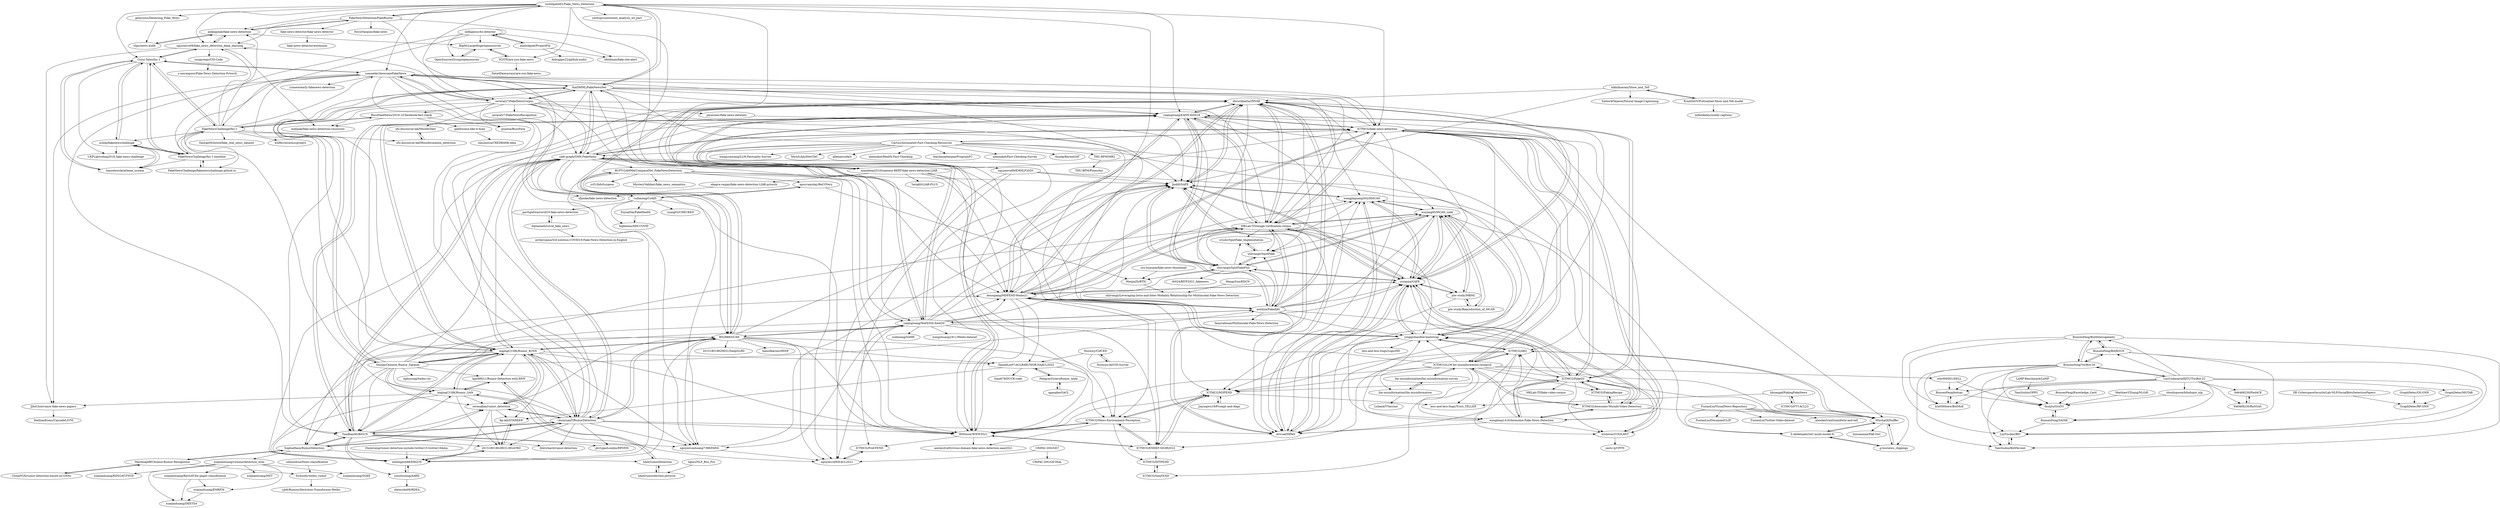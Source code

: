 digraph G {
"nishitpatel01/Fake_News_Detection" -> "FakeNewsDetection/FakeBuster"
"nishitpatel01/Fake_News_Detection" -> "KaiDMML/FakeNewsNet"
"nishitpatel01/Fake_News_Detection" -> "aldengolab/fake-news-detection"
"nishitpatel01/Fake_News_Detection" -> "safe-graph/GNN-FakeNews"
"nishitpatel01/Fake_News_Detection" -> "sumeetkr/AwesomeFakeNews"
"nishitpatel01/Fake_News_Detection" -> "nguyenvo09/fake_news_detection_deep_learning"
"nishitpatel01/Fake_News_Detection" -> "ICTMCG/fake-news-detection"
"nishitpatel01/Fake_News_Detection" -> "manideep2510/siamese-BERT-fake-news-detection-LIAR"
"nishitpatel01/Fake_News_Detection" -> "yaqingwang/EANN-KDD18"
"nishitpatel01/Fake_News_Detection" -> "yashspr/sentiment_analysis_ml_part" ["e"=1]
"nishitpatel01/Fake_News_Detection" -> "genyunus/Detecting_Fake_News"
"nishitpatel01/Fake_News_Detection" -> "several27/FakeNewsCorpus"
"nishitpatel01/Fake_News_Detection" -> "N2ITN/are-you-fake-news"
"nishitpatel01/Fake_News_Detection" -> "Cisco-Talos/fnc-1"
"nishitpatel01/Fake_News_Detection" -> "kennqiang/MDFEND-Weibo21"
"pmacinec/fake-news-datasets" -> "Jindi0/SAFE"
"thunlp/Chinese_Rumor_Dataset" -> "majingCUHK/Rumor_RvNN"
"thunlp/Chinese_Rumor_Dataset" -> "chunyuanY/RumorDetection"
"thunlp/Chinese_Rumor_Dataset" -> "TianBian95/BiGCN"
"thunlp/Chinese_Rumor_Dataset" -> "kennqiang/MDFEND-Weibo21"
"thunlp/Chinese_Rumor_Dataset" -> "KaiDMML/FakeNewsNet"
"thunlp/Chinese_Rumor_Dataset" -> "yaqingwang/EANN-KDD18"
"thunlp/Chinese_Rumor_Dataset" -> "SophiaHanx/RumorDetection"
"thunlp/Chinese_Rumor_Dataset" -> "majingCUHK/Rumor_GAN"
"thunlp/Chinese_Rumor_Dataset" -> "serenaklm/rumor_detection"
"thunlp/Chinese_Rumor_Dataset" -> "MKLab-ITI/image-verification-corpus"
"thunlp/Chinese_Rumor_Dataset" -> "safe-graph/GNN-FakeNews"
"thunlp/Chinese_Rumor_Dataset" -> "yaqingwang/WeFEND-AAAI20"
"thunlp/Chinese_Rumor_Dataset" -> "nghuyong/weibo-cov" ["e"=1]
"thunlp/Chinese_Rumor_Dataset" -> "kjes89011/Rumor-Detection-with-RNN"
"thunlp/Chinese_Rumor_Dataset" -> "entitize/Fakeddit"
"majingCUHK/Rumor_RvNN" -> "TianBian95/BiGCN"
"majingCUHK/Rumor_RvNN" -> "majingCUHK/Rumor_GAN"
"majingCUHK/Rumor_RvNN" -> "chunyuanY/RumorDetection"
"majingCUHK/Rumor_RvNN" -> "serenaklm/rumor_detection"
"majingCUHK/Rumor_RvNN" -> "l852888/GCAN"
"majingCUHK/Rumor_RvNN" -> "kjes89011/Rumor-Detection-with-RNN"
"majingCUHK/Rumor_RvNN" -> "weilingwei96/EBGCN"
"majingCUHK/Rumor_RvNN" -> "yaqingwang/EANN-KDD18"
"majingCUHK/Rumor_RvNN" -> "dhruvkhattar/MVAE"
"majingCUHK/Rumor_RvNN" -> "thunlp/Chinese_Rumor_Dataset"
"majingCUHK/Rumor_RvNN" -> "RMSnow/WWW2021"
"majingCUHK/Rumor_RvNN" -> "fip-lab/STANKER"
"majingCUHK/Rumor_RvNN" -> "SophiaHanx/RumorDetection"
"majingCUHK/Rumor_RvNN" -> "nguyenvanhoang7398/FANG"
"majingCUHK/Rumor_RvNN" -> "DanielLin97/ACLR4RUMOR-NAACL2022"
"FakeNewsDetection/FakeBuster" -> "nishitpatel01/Fake_News_Detection"
"FakeNewsDetection/FakeBuster" -> "aldengolab/fake-news-detection"
"FakeNewsDetection/FakeBuster" -> "FavioVazquez/fake-news"
"FakeNewsDetection/FakeBuster" -> "manideep2510/siamese-BERT-fake-news-detection-LIAR"
"FakeNewsDetection/FakeBuster" -> "nguyenvo09/fake_news_detection_deep_learning"
"FakeNewsDetection/FakeBuster" -> "fake-news-detector/fake-news-detector"
"FakeNewsDetection/FakeBuster" -> "zfjmike/fake-news-detection"
"N2ITN/are-you-fake-news" -> "Data4Democracy/are-you-fake-news"
"N2ITN/are-you-fake-news" -> "BigMcLargeHuge/opensources"
"fake-news-detector/fake-news-detector" -> "fake-news-detector/extension"
"yaqingwang/EANN-KDD18" -> "dhruvkhattar/MVAE"
"yaqingwang/EANN-KDD18" -> "yaqingwang/WeFEND-AAAI20"
"yaqingwang/EANN-KDD18" -> "MKLab-ITI/image-verification-corpus"
"yaqingwang/EANN-KDD18" -> "Jindi0/SAFE"
"yaqingwang/EANN-KDD18" -> "kennqiang/MDFEND-Weibo21"
"yaqingwang/EANN-KDD18" -> "cyxanna/CAFE"
"yaqingwang/EANN-KDD18" -> "RMSnow/WWW2021"
"yaqingwang/EANN-KDD18" -> "shiivangii/SpotFakePlus"
"yaqingwang/EANN-KDD18" -> "entitize/Fakeddit"
"yaqingwang/EANN-KDD18" -> "TianBian95/BiGCN"
"yaqingwang/EANN-KDD18" -> "yingqichao/fnd-bootstrap"
"yaqingwang/EANN-KDD18" -> "drivsaf/MFAN"
"yaqingwang/EANN-KDD18" -> "ICTMCG/fake-news-detection"
"yaqingwang/EANN-KDD18" -> "ICTMCG/FakeSV"
"yaqingwang/EANN-KDD18" -> "majingCUHK/Rumor_RvNN"
"nguyenvo09/fake_news_detection_deep_learning" -> "aldengolab/fake-news-detection"
"nguyenvo09/fake_news_detection_deep_learning" -> "Cisco-Talos/fnc-1"
"nguyenvo09/fake_news_detection_deep_learning" -> "sungyongs/CSI-Code"
"nguyenvo09/fake_news_detection_deep_learning" -> "JihoChoi/rumor-fake-news-papers"
"nguyenvo09/fake_news_detection_deep_learning" -> "mdepak/fake-news-detection-resources"
"JihoChoi/rumor-fake-news-papers" -> "MathiasKraus/CascadeLSTM" ["e"=1]
"majingCUHK/Rumor_GAN" -> "majingCUHK/Rumor_RvNN"
"majingCUHK/Rumor_GAN" -> "kjes89011/Rumor-Detection-with-RNN"
"majingCUHK/Rumor_GAN" -> "weilingwei96/EBGCN"
"majingCUHK/Rumor_GAN" -> "201518018629031/HGATRD"
"majingCUHK/Rumor_GAN" -> "JihoChoi/rumor-fake-news-papers"
"majingCUHK/Rumor_GAN" -> "nguyenvo09/EACL2021"
"majingCUHK/Rumor_GAN" -> "serenaklm/rumor_detection"
"several27/FakeNewsCorpus" -> "sumeetkr/AwesomeFakeNews"
"several27/FakeNewsCorpus" -> "KaiDMML/FakeNewsNet"
"several27/FakeNewsCorpus" -> "entitize/Fakeddit"
"several27/FakeNewsCorpus" -> "MKLab-ITI/image-verification-corpus"
"several27/FakeNewsCorpus" -> "BuzzFeedNews/2016-10-facebook-fact-check"
"several27/FakeNewsCorpus" -> "safe-graph/GNN-FakeNews"
"several27/FakeNewsCorpus" -> "several27/FakeNewsRecognition"
"several27/FakeNewsCorpus" -> "pmacinec/fake-news-datasets"
"several27/FakeNewsCorpus" -> "gsantia/BuzzFace"
"several27/FakeNewsCorpus" -> "cuilimeng/CoAID"
"several27/FakeNewsCorpus" -> "mdepak/fake-news-detection-resources"
"several27/FakeNewsCorpus" -> "sfu-discourse-lab/MisInfoText"
"several27/FakeNewsCorpus" -> "nguyenvo09/fake_news_detection_deep_learning"
"several27/FakeNewsCorpus" -> "Jindi0/SAFE"
"sumeetkr/AwesomeFakeNews" -> "several27/FakeNewsCorpus"
"sumeetkr/AwesomeFakeNews" -> "KaiDMML/FakeNewsNet"
"sumeetkr/AwesomeFakeNews" -> "JihoChoi/rumor-fake-news-papers"
"sumeetkr/AwesomeFakeNews" -> "TianBian95/BiGCN"
"sumeetkr/AwesomeFakeNews" -> "yumere/early-fakenews-detection"
"sumeetkr/AwesomeFakeNews" -> "Cisco-Talos/fnc-1"
"sumeetkr/AwesomeFakeNews" -> "majingCUHK/Rumor_RvNN"
"sumeetkr/AwesomeFakeNews" -> "MKLab-ITI/image-verification-corpus"
"sumeetkr/AwesomeFakeNews" -> "yaqingwang/EANN-KDD18"
"sumeetkr/AwesomeFakeNews" -> "nguyenvanhoang7398/FANG"
"sumeetkr/AwesomeFakeNews" -> "chunyuanY/RumorDetection"
"sumeetkr/AwesomeFakeNews" -> "yaqingwang/WeFEND-AAAI20"
"sumeetkr/AwesomeFakeNews" -> "ICTMCG/fake-news-detection"
"sumeetkr/AwesomeFakeNews" -> "majingCUHK/Rumor_GAN"
"sumeetkr/AwesomeFakeNews" -> "safe-graph/GNN-FakeNews"
"MachineJeff/Chinese-Rumor-Recognition" -> "fushunfy/weibo_rumor"
"MachineJeff/Chinese-Rumor-Recognition" -> "CloneNOX/rumor-detection-based-on-GNNs"
"MachineJeff/Chinese-Rumor-Recognition" -> "SophiaHanx/RumorDetection"
"MKLab-ITI/image-verification-corpus" -> "dhruvkhattar/MVAE"
"MKLab-ITI/image-verification-corpus" -> "cyxanna/CAFE"
"MKLab-ITI/image-verification-corpus" -> "yaqingwang/EANN-KDD18"
"MKLab-ITI/image-verification-corpus" -> "entitize/Fakeddit"
"MKLab-ITI/image-verification-corpus" -> "drivsaf/MFAN"
"MKLab-ITI/image-verification-corpus" -> "shiivangii/SpotFakePlus"
"MKLab-ITI/image-verification-corpus" -> "wuyang45/MCAN_code"
"MKLab-ITI/image-verification-corpus" -> "wangjinguang502/HMCAN"
"MKLab-ITI/image-verification-corpus" -> "Jindi0/SAFE"
"MKLab-ITI/image-verification-corpus" -> "kennqiang/MDFEND-Weibo21"
"MKLab-ITI/image-verification-corpus" -> "yingqichao/fnd-bootstrap"
"MKLab-ITI/image-verification-corpus" -> "plw-study/MRML"
"MKLab-ITI/image-verification-corpus" -> "shiivangii/SpotFake"
"MKLab-ITI/image-verification-corpus" -> "ICTMCG/fake-news-detection"
"MKLab-ITI/image-verification-corpus" -> "crushr/SpotFake_Implemetation"
"sungyongs/CSI-Code" -> "s-omranpour/Fake-News-Detection-Pytorch"
"dhruvkhattar/MVAE" -> "yaqingwang/EANN-KDD18"
"dhruvkhattar/MVAE" -> "Jindi0/SAFE"
"dhruvkhattar/MVAE" -> "MKLab-ITI/image-verification-corpus"
"dhruvkhattar/MVAE" -> "drivsaf/MFAN"
"dhruvkhattar/MVAE" -> "wangjinguang502/HMCAN"
"dhruvkhattar/MVAE" -> "cyxanna/CAFE"
"dhruvkhattar/MVAE" -> "shiivangii/SpotFakePlus"
"dhruvkhattar/MVAE" -> "yaqingwang/WeFEND-AAAI20"
"dhruvkhattar/MVAE" -> "shiivangii/SpotFake"
"dhruvkhattar/MVAE" -> "l852888/GCAN"
"dhruvkhattar/MVAE" -> "entitize/Fakeddit"
"dhruvkhattar/MVAE" -> "wuyang45/MCAN_code"
"dhruvkhattar/MVAE" -> "kennqiang/MDFEND-Weibo21"
"lqhou/NLP_Bus_Pro" -> "liAoI/rumordection-pytorch--"
"nikhilmaram/Show_and_Tell" -> "Jindi0/SAFE"
"nikhilmaram/Show_and_Tell" -> "SathwikTejaswi/Neural-Image-Captioning"
"nikhilmaram/Show_and_Tell" -> "KranthiGV/Pretrained-Show-and-Tell-model"
"nikhilmaram/Show_and_Tell" -> "dhruvkhattar/MVAE"
"sfu-discourse-lab/Misinformation_detection" -> "sfu-discourse-lab/MisInfoText"
"sfu-discourse-lab/MisInfoText" -> "sfu-discourse-lab/Misinformation_detection"
"liAoI/rumordection-pytorch--" -> "liAoI/rumorDetection"
"cuilimeng/CoAID" -> "apurvamulay/ReCOVery"
"cuilimeng/CoAID" -> "bigheiniu/MM-COVID"
"cuilimeng/CoAID" -> "parthpatwa/covid19-fake-news-detection"
"cuilimeng/CoAID" -> "EnyanDai/FakeHealth"
"cuilimeng/CoAID" -> "RMSnow/WWW2021"
"cuilimeng/CoAID" -> "cyang03/CHECKED"
"TianBian95/BiGCN" -> "majingCUHK/Rumor_RvNN"
"TianBian95/BiGCN" -> "chunyuanY/RumorDetection"
"TianBian95/BiGCN" -> "serenaklm/rumor_detection"
"TianBian95/BiGCN" -> "weilingwei96/EBGCN"
"TianBian95/BiGCN" -> "yaqingwang/EANN-KDD18"
"TianBian95/BiGCN" -> "201518018629031/HGATRD"
"TianBian95/BiGCN" -> "majingCUHK/Rumor_GAN"
"TianBian95/BiGCN" -> "l852888/GCAN"
"TianBian95/BiGCN" -> "SophiaHanx/RumorDetection"
"TianBian95/BiGCN" -> "nguyenvanhoang7398/FANG"
"TianBian95/BiGCN" -> "safe-graph/GNN-FakeNews"
"TianBian95/BiGCN" -> "yunzhusong/AARD"
"TianBian95/BiGCN" -> "lhbrichard/rumor-detection"
"TianBian95/BiGCN" -> "jerrygaoLondon/RPDNN"
"TianBian95/BiGCN" -> "kennqiang/MDFEND-Weibo21"
"liAoI/rumorDetection" -> "liAoI/rumordection-pytorch--"
"liAoI/rumorDetection" -> "kjes89011/Rumor-Detection-with-RNN"
"chunyuanY/RumorDetection" -> "TianBian95/BiGCN"
"chunyuanY/RumorDetection" -> "majingCUHK/Rumor_RvNN"
"chunyuanY/RumorDetection" -> "serenaklm/rumor_detection"
"chunyuanY/RumorDetection" -> "201518018629031/HGATRD"
"chunyuanY/RumorDetection" -> "SophiaHanx/RumorDetection"
"chunyuanY/RumorDetection" -> "RMSnow/WWW2021"
"chunyuanY/RumorDetection" -> "l852888/GCAN"
"chunyuanY/RumorDetection" -> "majingCUHK/Rumor_GAN"
"chunyuanY/RumorDetection" -> "yaqingwang/EANN-KDD18"
"chunyuanY/RumorDetection" -> "dhruvkhattar/MVAE"
"chunyuanY/RumorDetection" -> "drivsaf/MFAN"
"chunyuanY/RumorDetection" -> "lhbrichard/rumor-detection"
"chunyuanY/RumorDetection" -> "nguyenvanhoang7398/FANG"
"chunyuanY/RumorDetection" -> "jerrygaoLondon/RPDNN"
"chunyuanY/RumorDetection" -> "safe-graph/GNN-FakeNews"
"SophiaHanx/RumorDetection" -> "MachineJeff/Chinese-Rumor-Recognition"
"SophiaHanx/RumorDetection" -> "chunyuanY/RumorDetection"
"SophiaHanx/RumorDetection" -> "TianBian95/BiGCN"
"SophiaHanx/RumorDetection" -> "serenaklm/rumor_detection"
"SophiaHanx/RumorDetection" -> "xuejianhuang/rummordetection_lstm"
"SophiaHanx/RumorDetection" -> "liAoI/rumorDetection"
"nguyenvanhoang7398/FANG" -> "Jindi0/SAFE"
"nguyenvanhoang7398/FANG" -> "nguyenvo09/EACL2021"
"apurvamulay/ReCOVery" -> "cuilimeng/CoAID"
"apurvamulay/ReCOVery" -> "WenjiaZh/BTIC"
"ekagra-ranjan/fake-news-detection-LIAR-pytorch" -> "zfjmike/fake-news-detection"
"yaqingwang/WeFEND-AAAI20" -> "yaqingwang/EANN-KDD18"
"yaqingwang/WeFEND-AAAI20" -> "dhruvkhattar/MVAE"
"yaqingwang/WeFEND-AAAI20" -> "Jindi0/SAFE"
"yaqingwang/WeFEND-AAAI20" -> "RMSnow/WWW2021"
"yaqingwang/WeFEND-AAAI20" -> "shiivangii/SpotFakePlus"
"yaqingwang/WeFEND-AAAI20" -> "l852888/GCAN"
"yaqingwang/WeFEND-AAAI20" -> "entitize/Fakeddit"
"yaqingwang/WeFEND-AAAI20" -> "cuilimeng/SAME"
"yaqingwang/WeFEND-AAAI20" -> "kennqiang/MDFEND-Weibo21"
"yaqingwang/WeFEND-AAAI20" -> "MKLab-ITI/image-verification-corpus"
"yaqingwang/WeFEND-AAAI20" -> "nguyenvanhoang7398/FANG"
"yaqingwang/WeFEND-AAAI20" -> "yingqichao/fnd-bootstrap"
"yaqingwang/WeFEND-AAAI20" -> "cyxanna/CAFE"
"yaqingwang/WeFEND-AAAI20" -> "wangzhuang1911/Weibo-dataset"
"yaqingwang/WeFEND-AAAI20" -> "nguyenvo09/EACL2021"
"nguyenvo09/EMNLP2020" -> "ICTMCG/Pref-FEND"
"nguyenvo09/EMNLP2020" -> "Jindi0/SAFE"
"nguyenvo09/EMNLP2020" -> "nguyenvo09/EACL2021"
"nguyenvo09/EMNLP2020" -> "S-Abdelnabi/OoC-multi-modal-fc"
"l852888/GCAN" -> "dhruvkhattar/MVAE"
"l852888/GCAN" -> "nguyenvo09/EACL2021"
"l852888/GCAN" -> "Jindi0/SAFE"
"l852888/GCAN" -> "RMSnow/WWW2021"
"l852888/GCAN" -> "weilingwei96/EBGCN"
"l852888/GCAN" -> "majingCUHK/Rumor_RvNN"
"l852888/GCAN" -> "chunyuanY/RumorDetection"
"l852888/GCAN" -> "yaqingwang/WeFEND-AAAI20"
"l852888/GCAN" -> "serenaklm/rumor_detection"
"l852888/GCAN" -> "nguyenvanhoang7398/FANG"
"l852888/GCAN" -> "DanielLin97/ACLR4RUMOR-NAACL2022"
"l852888/GCAN" -> "201518018629031/DeepSLRD"
"l852888/GCAN" -> "ICTMCG/News-Environment-Perception"
"l852888/GCAN" -> "BUPT-GAMMA/CompareNet_FakeNewsDetection"
"l852888/GCAN" -> "hamidkarimi/HDSF"
"BUPT-GAMMA/CompareNet_FakeNewsDetection" -> "nguyenvo09/EACL2021"
"BUPT-GAMMA/CompareNet_FakeNewsDetection" -> "l852888/GCAN"
"BUPT-GAMMA/CompareNet_FakeNewsDetection" -> "yrf1/InfoSurgeon"
"BUPT-GAMMA/CompareNet_FakeNewsDetection" -> "Jindi0/SAFE"
"BUPT-GAMMA/CompareNet_FakeNewsDetection" -> "MysteryVaibhav/fake_news_semantics"
"BUPT-GAMMA/CompareNet_FakeNewsDetection" -> "weilingwei96/EBGCN"
"BUPT-GAMMA/CompareNet_FakeNewsDetection" -> "RMSnow/WWW2021"
"BUPT-GAMMA/CompareNet_FakeNewsDetection" -> "apurvamulay/ReCOVery"
"shiivangii/SpotFakePlus" -> "shiivangii/SpotFake"
"shiivangii/SpotFakePlus" -> "Jindi0/SAFE"
"shiivangii/SpotFakePlus" -> "wangjinguang502/HMCAN"
"shiivangii/SpotFakePlus" -> "wuyang45/MCAN_code"
"shiivangii/SpotFakePlus" -> "cyxanna/CAFE"
"shiivangii/SpotFakePlus" -> "WenjiaZh/BTIC"
"shiivangii/SpotFakePlus" -> "dt024/RIVF2021_fakenews"
"shiivangii/SpotFakePlus" -> "crushr/SpotFake_Implemetation"
"shiivangii/SpotFake" -> "shiivangii/SpotFakePlus"
"shiivangii/SpotFake" -> "crushr/SpotFake_Implemetation"
"manideep2510/siamese-BERT-fake-news-detection-LIAR" -> "ekagra-ranjan/fake-news-detection-LIAR-pytorch"
"manideep2510/siamese-BERT-fake-news-detection-LIAR" -> "entitize/Fakeddit"
"manideep2510/siamese-BERT-fake-news-detection-LIAR" -> "Tariq60/LIAR-PLUS"
"manideep2510/siamese-BERT-fake-news-detection-LIAR" -> "ICTMCG/fake-news-detection"
"manideep2510/siamese-BERT-fake-news-detection-LIAR" -> "safe-graph/GNN-FakeNews"
"manideep2510/siamese-BERT-fake-news-detection-LIAR" -> "kennqiang/MDFEND-Weibo21"
"manideep2510/siamese-BERT-fake-news-detection-LIAR" -> "ICTMCG/ENDEF-SIGIR2022"
"Jindi0/SAFE" -> "shiivangii/SpotFakePlus"
"Jindi0/SAFE" -> "wangjinguang502/HMCAN"
"Jindi0/SAFE" -> "dhruvkhattar/MVAE"
"Jindi0/SAFE" -> "drivsaf/MFAN"
"Jindi0/SAFE" -> "cyxanna/CAFE"
"OwenLeng/rumor-detection-include-twitter15-twitter16data-" -> "weilingwei96/EBGCN"
"entitize/Fakeddit" -> "MKLab-ITI/image-verification-corpus"
"entitize/Fakeddit" -> "kennqiang/MDFEND-Weibo21"
"entitize/Fakeddit" -> "dhruvkhattar/MVAE"
"entitize/Fakeddit" -> "Jindi0/SAFE"
"entitize/Fakeddit" -> "yaqingwang/EANN-KDD18"
"entitize/Fakeddit" -> "shiivangii/SpotFakePlus"
"entitize/Fakeddit" -> "yaqingwang/WeFEND-AAAI20"
"entitize/Fakeddit" -> "shiivangii/SpotFake"
"entitize/Fakeddit" -> "cyxanna/CAFE"
"entitize/Fakeddit" -> "yingqichao/fnd-bootstrap"
"entitize/Fakeddit" -> "wangjinguang502/HMCAN"
"entitize/Fakeddit" -> "wuyang45/MCAN_code"
"entitize/Fakeddit" -> "drivsaf/MFAN"
"entitize/Fakeddit" -> "ICTMCG/FakeSV"
"entitize/Fakeddit" -> "faiazrahman/Multimodal-Fake-News-Detection"
"fushunfy/weibo_rumor" -> "yjb6/RumourDectction-Transformer-Weibo"
"EnyanDai/FakeHealth" -> "bigheiniu/MM-COVID"
"serenaklm/rumor_detection" -> "201518018629031/HGATRD"
"serenaklm/rumor_detection" -> "chunyuanY/RumorDetection"
"serenaklm/rumor_detection" -> "majingCUHK/Rumor_RvNN"
"serenaklm/rumor_detection" -> "weilingwei96/EBGCN"
"serenaklm/rumor_detection" -> "fip-lab/STANKER"
"201518018629031/HGATRD" -> "weilingwei96/EBGCN"
"201518018629031/HGATRD" -> "fip-lab/STANKER"
"Cartus/Automated-Fact-Checking-Resources" -> "ICTMCG/fake-news-detection"
"Cartus/Automated-Fact-Checking-Resources" -> "ICTMCG/LLM-for-misinformation-research"
"Cartus/Automated-Fact-Checking-Resources" -> "nguyenvo09/EMNLP2020"
"Cartus/Automated-Fact-Checking-Resources" -> "wangcunxiang/LLM-Factuality-Survey" ["e"=1]
"Cartus/Automated-Fact-Checking-Resources" -> "MichSchli/AVeriTeC" ["e"=1]
"Cartus/Automated-Fact-Checking-Resources" -> "allenai/scifact" ["e"=1]
"Cartus/Automated-Fact-Checking-Resources" -> "safe-graph/GNN-FakeNews"
"Cartus/Automated-Fact-Checking-Resources" -> "RMSnow/WWW2021"
"Cartus/Automated-Fact-Checking-Resources" -> "neemakot/Health-Fact-Checking"
"Cartus/Automated-Fact-Checking-Resources" -> "wangbing1416/Awesome-Fake-News-Detection"
"Cartus/Automated-Fact-Checking-Resources" -> "teacherpeterpan/ProgramFC" ["e"=1]
"Cartus/Automated-Fact-Checking-Resources" -> "neemakot/Fact-Checking-Survey"
"Cartus/Automated-Fact-Checking-Resources" -> "THU-BPM/MR2"
"Cartus/Automated-Fact-Checking-Resources" -> "KaiDMML/FakeNewsNet"
"Cartus/Automated-Fact-Checking-Resources" -> "thunlp/KernelGAT" ["e"=1]
"ICTMCG/fake-news-detection" -> "kennqiang/MDFEND-Weibo21"
"ICTMCG/fake-news-detection" -> "RMSnow/WWW2021"
"ICTMCG/fake-news-detection" -> "wangbing1416/Awesome-Fake-News-Detection"
"ICTMCG/fake-news-detection" -> "yaqingwang/EANN-KDD18"
"ICTMCG/fake-news-detection" -> "ICTMCG/LLM-for-misinformation-research"
"ICTMCG/fake-news-detection" -> "ICTMCG/FakeSV"
"ICTMCG/fake-news-detection" -> "MKLab-ITI/image-verification-corpus"
"ICTMCG/fake-news-detection" -> "safe-graph/GNN-FakeNews"
"ICTMCG/fake-news-detection" -> "ICTMCG/ARG"
"ICTMCG/fake-news-detection" -> "dhruvkhattar/MVAE"
"ICTMCG/fake-news-detection" -> "cyxanna/CAFE"
"ICTMCG/fake-news-detection" -> "ICTMCG/Awesome-Misinfo-Video-Detection"
"ICTMCG/fake-news-detection" -> "ICTMCG/M3FEND"
"ICTMCG/fake-news-detection" -> "Cartus/Automated-Fact-Checking-Resources"
"ICTMCG/fake-news-detection" -> "MischaQI/Sniffer"
"kennqiang/MDFEND-Weibo21" -> "yingqichao/fnd-bootstrap"
"kennqiang/MDFEND-Weibo21" -> "cyxanna/CAFE"
"kennqiang/MDFEND-Weibo21" -> "yaqingwang/EANN-KDD18"
"kennqiang/MDFEND-Weibo21" -> "ICTMCG/M3FEND"
"kennqiang/MDFEND-Weibo21" -> "entitize/Fakeddit"
"kennqiang/MDFEND-Weibo21" -> "ICTMCG/News-Environment-Perception"
"kennqiang/MDFEND-Weibo21" -> "ICTMCG/ENDEF-SIGIR2022"
"kennqiang/MDFEND-Weibo21" -> "dhruvkhattar/MVAE"
"kennqiang/MDFEND-Weibo21" -> "ICTMCG/fake-news-detection"
"kennqiang/MDFEND-Weibo21" -> "RMSnow/WWW2021"
"kennqiang/MDFEND-Weibo21" -> "MKLab-ITI/image-verification-corpus"
"kennqiang/MDFEND-Weibo21" -> "Jindi0/SAFE"
"kennqiang/MDFEND-Weibo21" -> "DanielLin97/ACLR4RUMOR-NAACL2022"
"kennqiang/MDFEND-Weibo21" -> "wangjinguang502/HMCAN"
"kennqiang/MDFEND-Weibo21" -> "wuyang45/MCAN_code"
"safe-graph/GNN-FakeNews" -> "KaiDMML/FakeNewsNet"
"safe-graph/GNN-FakeNews" -> "ICTMCG/fake-news-detection"
"safe-graph/GNN-FakeNews" -> "TianBian95/BiGCN"
"safe-graph/GNN-FakeNews" -> "chunyuanY/RumorDetection"
"safe-graph/GNN-FakeNews" -> "kennqiang/MDFEND-Weibo21"
"safe-graph/GNN-FakeNews" -> "entitize/Fakeddit"
"safe-graph/GNN-FakeNews" -> "RMSnow/WWW2021"
"safe-graph/GNN-FakeNews" -> "yaqingwang/EANN-KDD18"
"safe-graph/GNN-FakeNews" -> "majingCUHK/Rumor_RvNN"
"safe-graph/GNN-FakeNews" -> "l852888/GCAN"
"safe-graph/GNN-FakeNews" -> "nguyenvanhoang7398/FANG"
"safe-graph/GNN-FakeNews" -> "BUPT-GAMMA/CompareNet_FakeNewsDetection"
"safe-graph/GNN-FakeNews" -> "cuilimeng/CoAID"
"safe-graph/GNN-FakeNews" -> "manideep2510/siamese-BERT-fake-news-detection-LIAR"
"safe-graph/GNN-FakeNews" -> "weilingwei96/EBGCN"
"BunsenFeng/BotRGCN" -> "BunsenFeng/BotHeterogeneity"
"BunsenFeng/BotRGCN" -> "LzyFischer/BIC"
"BunsenFeng/BotRGCN" -> "BunsenFeng/TwiBot-20"
"BunsenFeng/BotRGCN" -> "BunsenFeng/SATAR"
"nguyenvo09/EACL2021" -> "ICTMCG/Pref-FEND"
"ICTMCG/Pref-FEND" -> "nguyenvo09/EACL2021"
"FuxiaoLiu/VisualNews-Repository" -> "FuxiaoLiu/DocumentCLIP" ["e"=1]
"FuxiaoLiu/VisualNews-Repository" -> "g-luo/news_clippings"
"FuxiaoLiu/VisualNews-Repository" -> "FuxiaoLiu/Twitter-Video-dataset" ["e"=1]
"FuxiaoLiu/VisualNews-Repository" -> "S-Abdelnabi/OoC-multi-modal-fc"
"FuxiaoLiu/VisualNews-Repository" -> "alasdairtran/transform-and-tell" ["e"=1]
"FuxiaoLiu/VisualNews-Repository" -> "MischaQI/Sniffer"
"g-luo/news_clippings" -> "S-Abdelnabi/OoC-multi-modal-fc"
"g-luo/news_clippings" -> "MischaQI/Sniffer"
"parthpatwa/covid19-fake-news-detection" -> "diptamath/covid_fake_news"
"BunsenFeng/TwiBot-20" -> "BunsenFeng/BotHeterogeneity"
"BunsenFeng/TwiBot-20" -> "lyh6560new/BotMoE"
"BunsenFeng/TwiBot-20" -> "TamSiuhin/BotPercent"
"BunsenFeng/TwiBot-20" -> "LzyFischer/BIC"
"BunsenFeng/TwiBot-20" -> "BunsenFeng/BotRGCN"
"BunsenFeng/TwiBot-20" -> "BunsenFeng/botsay"
"BunsenFeng/TwiBot-20" -> "fxsxjtu/GraTO"
"BunsenFeng/TwiBot-20" -> "LuoUndergradXJTU/TwiBot-22"
"weilingwei96/EBGCN" -> "yunzhusong/AARD"
"weilingwei96/EBGCN" -> "201518018629031/HGATRD"
"yunzhusong/AARD" -> "weilingwei96/EBGCN"
"yunzhusong/AARD" -> "zhenyuhe00/RDEA"
"RMSnow/WWW2021" -> "ICTMCG/ENDEF-SIGIR2022"
"RMSnow/WWW2021" -> "ICTMCG/News-Environment-Perception"
"RMSnow/WWW2021" -> "ICTMCG/Pref-FEND"
"RMSnow/WWW2021" -> "ICTMCG/M3FEND"
"RMSnow/WWW2021" -> "amilasilva92/cross-domain-fake-news-detection-aaai2021"
"RMSnow/WWW2021" -> "yaqingwang/EANN-KDD18"
"diptamath/covid_fake_news" -> "parthpatwa/covid19-fake-news-detection"
"diptamath/covid_fake_news" -> "archersama/3rd-solution-COVID19-Fake-News-Detection-in-English"
"WenjiaZh/BTIC" -> "shiivangii/Leveraging-Intra-and-Inter-Modality-Relationship-for-Multimodal-Fake-News-Detection"
"BunsenFeng/SATAR" -> "fxsxjtu/GraTO"
"BunsenFeng/SATAR" -> "LzyFischer/BIC"
"xuejianhuang/rummordetection_lstm" -> "xuejianhuang/EMRFM"
"xuejianhuang/rummordetection_lstm" -> "xuejianhuang/DEETSA"
"xuejianhuang/rummordetection_lstm" -> "xuejianhuang/MST"
"xuejianhuang/rummordetection_lstm" -> "xuejianhuang/ResGAT-for-paper-classification"
"xuejianhuang/rummordetection_lstm" -> "xuejianhuang/SGKE"
"xuejianhuang/rummordetection_lstm" -> "xuejianhuang/KDSGAT-FNVD"
"ICTMCG/News-Environment-Perception" -> "ICTMCG/ENDEF-SIGIR2022"
"ICTMCG/News-Environment-Perception" -> "ICTMCG/M3FEND"
"ICTMCG/News-Environment-Perception" -> "RMSnow/WWW2021"
"ICTMCG/News-Environment-Perception" -> "ICTMCG/DITFEND"
"ICTMCG/News-Environment-Perception" -> "amilasilva92/cross-domain-fake-news-detection-aaai2021"
"CRIPAC-DIG/GET" -> "nguyenvo09/EACL2021"
"CRIPAC-DIG/GET" -> "CRIPAC-DIG/GETRAL"
"S-Abdelnabi/OoC-multi-modal-fc" -> "g-luo/news_clippings"
"S-Abdelnabi/OoC-multi-modal-fc" -> "MischaQI/Sniffer"
"DanielLin97/ACLR4RUMOR-NAACL2022" -> "PengyaoYi/zeroRumor_AAAI"
"DanielLin97/ACLR4RUMOR-NAACL2022" -> "fip-lab/STANKER"
"DanielLin97/ACLR4RUMOR-NAACL2022" -> "ICTMCG/News-Environment-Perception"
"DanielLin97/ACLR4RUMOR-NAACL2022" -> "ltian678/DUCK-code"
"BunsenFeng/BotHeterogeneity" -> "BunsenFeng/BotRGCN"
"BunsenFeng/BotHeterogeneity" -> "BunsenFeng/TwiBot-20"
"BunsenFeng/BotHeterogeneity" -> "lyh6560new/BotMoE"
"BunsenFeng/BotHeterogeneity" -> "TamSiuhin/BotPercent"
"BunsenFeng/BotHeterogeneity" -> "LzyFischer/BIC"
"wangjinguang502/HMCAN" -> "wuyang45/MCAN_code"
"wangjinguang502/HMCAN" -> "cyxanna/CAFE"
"wangjinguang502/HMCAN" -> "drivsaf/MFAN"
"wangjinguang502/HMCAN" -> "Jindi0/SAFE"
"CloneNOX/rumor-detection-based-on-GNNs" -> "MachineJeff/Chinese-Rumor-Recognition"
"crushr/SpotFake_Implemetation" -> "shiivangii/SpotFake"
"ICTMCG/ENDEF-SIGIR2022" -> "ICTMCG/M3FEND"
"ICTMCG/ENDEF-SIGIR2022" -> "ICTMCG/News-Environment-Perception"
"ICTMCG/ENDEF-SIGIR2022" -> "RMSnow/WWW2021"
"ICTMCG/ENDEF-SIGIR2022" -> "ICTMCG/DITFEND"
"ICTMCG/M3FEND" -> "ICTMCG/ENDEF-SIGIR2022"
"ICTMCG/M3FEND" -> "less-and-less-bugs/Trust_TELLER"
"ICTMCG/M3FEND" -> "ICTMCG/News-Environment-Perception"
"ICTMCG/M3FEND" -> "jiayingwu19/Prompt-and-Align"
"fip-lab/STANKER" -> "201518018629031/HGATRD"
"xuejianhuang/ResGAT-for-paper-classification" -> "xuejianhuang/EMRFM"
"xuejianhuang/ResGAT-for-paper-classification" -> "xuejianhuang/DEETSA"
"LzyFischer/BIC" -> "TamSiuhin/BotPercent"
"agangbe/GACL" -> "PengyaoYi/zeroRumor_AAAI"
"ssu-humane/fake-news-thumbnail" -> "WenjiaZh/BTIC"
"LuoUndergradXJTU/TwiBot-22" -> "BunsenFeng/TwiBot-20"
"LuoUndergradXJTU/TwiBot-22" -> "BunsenFeng/BotRGCN"
"LuoUndergradXJTU/TwiBot-22" -> "lyh6560new/BotMoE"
"LuoUndergradXJTU/TwiBot-22" -> "TamSiuhin/BotPercent"
"LuoUndergradXJTU/TwiBot-22" -> "GraphDetec/MGTAB"
"LuoUndergradXJTU/TwiBot-22" -> "BunsenFeng/botsay"
"LuoUndergradXJTU/TwiBot-22" -> "BunsenFeng/BotHeterogeneity"
"LuoUndergradXJTU/TwiBot-22" -> "LzyFischer/BIC"
"LuoUndergradXJTU/TwiBot-22" -> "cloudygoose/blindspot_nlg"
"LuoUndergradXJTU/TwiBot-22" -> "BunsenFeng/SATAR"
"LuoUndergradXJTU/TwiBot-22" -> "846468230/RoSGAS"
"LuoUndergradXJTU/TwiBot-22" -> "846468230/FedACK"
"ICTMCG/Awesome-Misinfo-Video-Detection" -> "ICTMCG/FakingRecipe"
"ICTMCG/Awesome-Misinfo-Video-Detection" -> "ICTMCG/FakeSV"
"ICTMCG/Awesome-Misinfo-Video-Detection" -> "wangbing1416/Awesome-Fake-News-Detection"
"ICTMCG/Awesome-Misinfo-Video-Detection" -> "ICTMCG/LLM-for-misinformation-research"
"ICTMCG/Awesome-Misinfo-Video-Detection" -> "MischaQI/Sniffer"
"ICTMCG/Awesome-Misinfo-Video-Detection" -> "yingqichao/fnd-bootstrap"
"ICTMCG/FakeSV" -> "ICTMCG/Awesome-Misinfo-Video-Detection"
"ICTMCG/FakeSV" -> "ICTMCG/FakingRecipe"
"ICTMCG/FakeSV" -> "yingqichao/fnd-bootstrap"
"ICTMCG/FakeSV" -> "ICTMCG/ARG"
"ICTMCG/FakeSV" -> "wishever/COOLANT"
"ICTMCG/FakeSV" -> "cyxanna/CAFE"
"ICTMCG/FakeSV" -> "ICTMCG/M3FEND"
"ICTMCG/FakeSV" -> "drivsaf/MFAN"
"ICTMCG/FakeSV" -> "wangbing1416/Awesome-Fake-News-Detection"
"ICTMCG/FakeSV" -> "yaqingwang/EANN-KDD18"
"ICTMCG/FakeSV" -> "MischaQI/Sniffer"
"ICTMCG/FakeSV" -> "MKLab-ITI/fake-video-corpus"
"ICTMCG/FakeSV" -> "ICTMCG/fake-news-detection"
"GraphDetec/MGTAB" -> "GraphDetec/RF-GNN"
"cyxanna/CAFE" -> "wishever/COOLANT"
"cyxanna/CAFE" -> "yingqichao/fnd-bootstrap"
"cyxanna/CAFE" -> "wangjinguang502/HMCAN"
"cyxanna/CAFE" -> "wuyang45/MCAN_code"
"cyxanna/CAFE" -> "drivsaf/MFAN"
"cyxanna/CAFE" -> "Jindi0/SAFE"
"cyxanna/CAFE" -> "MKLab-ITI/image-verification-corpus"
"cyxanna/CAFE" -> "shiivangii/SpotFakePlus"
"cyxanna/CAFE" -> "dhruvkhattar/MVAE"
"cyxanna/CAFE" -> "kennqiang/MDFEND-Weibo21"
"cyxanna/CAFE" -> "plw-study/MRML"
"wuyang45/MCAN_code" -> "plw-study/Reproduction_of_MCAN"
"wuyang45/MCAN_code" -> "wangjinguang502/HMCAN"
"wuyang45/MCAN_code" -> "cyxanna/CAFE"
"wuyang45/MCAN_code" -> "shiivangii/SpotFakePlus"
"wuyang45/MCAN_code" -> "yingqichao/fnd-bootstrap"
"wuyang45/MCAN_code" -> "plw-study/MRML"
"wuyang45/MCAN_code" -> "wishever/COOLANT"
"wuyang45/MCAN_code" -> "shiivangii/SpotFake"
"wuyang45/MCAN_code" -> "drivsaf/MFAN"
"wuyang45/MCAN_code" -> "MKLab-ITI/image-verification-corpus"
"yingqichao/fnd-bootstrap" -> "cyxanna/CAFE"
"yingqichao/fnd-bootstrap" -> "drivsaf/MFAN"
"yingqichao/fnd-bootstrap" -> "less-and-less-bugs/LogicMD" ["e"=1]
"yingqichao/fnd-bootstrap" -> "kennqiang/MDFEND-Weibo21"
"yingqichao/fnd-bootstrap" -> "wangjinguang502/HMCAN"
"yingqichao/fnd-bootstrap" -> "ICTMCG/M3FEND"
"yingqichao/fnd-bootstrap" -> "wuyang45/MCAN_code"
"yingqichao/fnd-bootstrap" -> "ICTMCG/ARG"
"drivsaf/MFAN" -> "wangjinguang502/HMCAN"
"drivsaf/MFAN" -> "cyxanna/CAFE"
"drivsaf/MFAN" -> "Jindi0/SAFE"
"Nicozwy/CofCED" -> "Nicozwy/AIGTD-Survey"
"Nicozwy/CofCED" -> "ICTMCG/News-Environment-Perception"
"Nicozwy/CofCED" -> "DanielLin97/ACLR4RUMOR-NAACL2022"
"wangbing1416/Awesome-Fake-News-Detection" -> "ICTMCG/Awesome-Misinfo-Video-Detection"
"wangbing1416/Awesome-Fake-News-Detection" -> "ICTMCG/fake-news-detection"
"wangbing1416/Awesome-Fake-News-Detection" -> "ICTMCG/FakeSV"
"wangbing1416/Awesome-Fake-News-Detection" -> "cyxanna/CAFE"
"wangbing1416/Awesome-Fake-News-Detection" -> "wishever/COOLANT"
"wangbing1416/Awesome-Fake-News-Detection" -> "yingqichao/fnd-bootstrap"
"wangbing1416/Awesome-Fake-News-Detection" -> "ICTMCG/ARG"
"wangbing1416/Awesome-Fake-News-Detection" -> "drivsaf/MFAN"
"ICTMCG/DITFEND" -> "ICTMCG/GenFEND"
"846468230/FedACK" -> "846468230/RoSGAS"
"IIE-CyberspaceSecurityLab-NLP/SocialBotsDetectionPapers" -> "GraphDetec/RF-GNN"
"PengyaoYi/zeroRumor_AAAI" -> "DanielLin97/ACLR4RUMOR-NAACL2022"
"PengyaoYi/zeroRumor_AAAI" -> "agangbe/GACL"
"MengzSun/KDCN" -> "shiivangii/Leveraging-Intra-and-Inter-Modality-Relationship-for-Multimodal-Fake-News-Detection"
"cloudygoose/blindspot_nlg" -> "fxsxjtu/GraTO"
"846468230/RoSGAS" -> "846468230/FedACK"
"TamSiuhin/BotPercent" -> "LzyFischer/BIC"
"fxsxjtu/GraTO" -> "BunsenFeng/SATAR"
"plw-study/MRML" -> "plw-study/Reproduction_of_MCAN"
"plw-study/MRML" -> "drivsaf/MFAN"
"plw-study/MRML" -> "wuyang45/MCAN_code"
"plw-study/MRML" -> "cyxanna/CAFE"
"THU-BPM/MR2" -> "THU-BPM/Pinocchio"
"wishever/COOLANT" -> "cyxanna/CAFE"
"wishever/COOLANT" -> "uestc-lj/CFFN"
"lyh6560new/BotMoE" -> "BunsenFeng/botsay"
"ICTMCG/ARG" -> "less-and-less-bugs/Trust_TELLER"
"ICTMCG/ARG" -> "yingqichao/fnd-bootstrap"
"ICTMCG/ARG" -> "wishever/COOLANT"
"ICTMCG/ARG" -> "ICTMCG/ENDEF-SIGIR2022"
"ICTMCG/ARG" -> "ICTMCG/M3FEND"
"ICTMCG/ARG" -> "MischaQI/Sniffer"
"ICTMCG/ARG" -> "ICTMCG/LLM-for-misinformation-research"
"GraphDetec/OS-GNN" -> "GraphDetec/RF-GNN"
"LaMP-Benchmark/LaMP" -> "TamSiuhin/OPPU"
"ICTMCG/FTT-ACL23" -> "khuangaf/FakingFakeNews"
"llm-misinformation/llm-misinformation" -> "llm-misinformation/llm-misinformation-survey"
"llm-misinformation/llm-misinformation" -> "Lslland/T-Vaccine" ["e"=1]
"jiayingwu19/Prompt-and-Align" -> "ICTMCG/M3FEND"
"khuangaf/FakingFakeNews" -> "ICTMCG/FTT-ACL23"
"khuangaf/FakingFakeNews" -> "less-and-less-bugs/Trust_TELLER"
"plw-study/Reproduction_of_MCAN" -> "wuyang45/MCAN_code"
"plw-study/Reproduction_of_MCAN" -> "plw-study/MRML"
"ICTMCG/LLM-for-misinformation-research" -> "ICTMCG/ARG"
"ICTMCG/LLM-for-misinformation-research" -> "llm-misinformation/llm-misinformation-survey"
"ICTMCG/LLM-for-misinformation-research" -> "ICTMCG/Awesome-Misinfo-Video-Detection"
"ICTMCG/LLM-for-misinformation-research" -> "ICTMCG/fake-news-detection"
"ICTMCG/LLM-for-misinformation-research" -> "MischaQI/Sniffer"
"ICTMCG/LLM-for-misinformation-research" -> "RMSnow/WWW2021"
"ICTMCG/LLM-for-misinformation-research" -> "kennqiang/MDFEND-Weibo21"
"ICTMCG/LLM-for-misinformation-research" -> "wangbing1416/Awesome-Fake-News-Detection"
"ICTMCG/LLM-for-misinformation-research" -> "ICTMCG/FakeSV"
"ICTMCG/LLM-for-misinformation-research" -> "llm-misinformation/llm-misinformation"
"ICTMCG/LLM-for-misinformation-research" -> "ICTMCG/GenFEND"
"ICTMCG/LLM-for-misinformation-research" -> "ICTMCG/M3FEND"
"ICTMCG/LLM-for-misinformation-research" -> "whr000001/DELL"
"ICTMCG/LLM-for-misinformation-research" -> "ICTMCG/FakingRecipe"
"ICTMCG/LLM-for-misinformation-research" -> "yingqichao/fnd-bootstrap"
"llm-misinformation/llm-misinformation-survey" -> "llm-misinformation/llm-misinformation"
"llm-misinformation/llm-misinformation-survey" -> "ICTMCG/LLM-for-misinformation-research"
"anantdgoel/ProjectFib" -> "selfagency/bs-detector"
"anantdgoel/ProjectFib" -> "bfeldman/fake-site-alert"
"anantdgoel/ProjectFib" -> "debugger22/github-audio" ["e"=1]
"MischaQI/Sniffer" -> "S-Abdelnabi/OoC-multi-modal-fc"
"MischaQI/Sniffer" -> "g-luo/news_clippings"
"MischaQI/Sniffer" -> "ICTMCG/ARG"
"MischaQI/Sniffer" -> "liuxuannan/FAK-Owl" ["e"=1]
"selfagency/bs-detector" -> "selfagency/bs-detector"
"selfagency/bs-detector" -> "OpenSourcesGroup/opensources"
"selfagency/bs-detector" -> "bfeldman/fake-site-alert"
"selfagency/bs-detector" -> "BigMcLargeHuge/opensources"
"selfagency/bs-detector" -> "FakeNewsChallenge/fnc-1-baseline"
"selfagency/bs-detector" -> "FakeNewsChallenge/fnc-1"
"selfagency/bs-detector" -> "anantdgoel/ProjectFib"
"BigMcLargeHuge/opensources" -> "OpenSourcesGroup/opensources"
"BigMcLargeHuge/opensources" -> "N2ITN/are-you-fake-news"
"BuzzFeedNews/2016-10-facebook-fact-check" -> "gsantia/BuzzFace"
"BuzzFeedNews/2016-10-facebook-fact-check" -> "FakeNewsChallenge/fnc-1"
"BuzzFeedNews/2016-10-facebook-fact-check" -> "mdepak/fake-news-detection-resources"
"BuzzFeedNews/2016-10-facebook-fact-check" -> "gabll/some-like-it-hoax"
"FakeNewsChallenge/fakenewschallenge.github.io" -> "FakeNewsChallenge/fnc-1-baseline"
"BunsenFeng/Knowledge_Card" -> "fxsxjtu/GraTO"
"OpenSourcesGroup/opensources" -> "BigMcLargeHuge/opensources"
"whr000001/DELL" -> "fxsxjtu/GraTO"
"whr000001/DELL" -> "BunsenFeng/botsay"
"TamSiuhin/OPPU" -> "fxsxjtu/GraTO"
"kjes89011/Rumor-Detection-with-RNN" -> "liAoI/rumorDetection"
"kjes89011/Rumor-Detection-with-RNN" -> "majingCUHK/Rumor_GAN"
"FakeNewsChallenge/fnc-1-baseline" -> "FakeNewsChallenge/fnc-1"
"FakeNewsChallenge/fnc-1-baseline" -> "FakeNewsChallenge/fakenewschallenge.github.io"
"FakeNewsChallenge/fnc-1-baseline" -> "Cisco-Talos/fnc-1"
"FakeNewsChallenge/fnc-1-baseline" -> "uclnlp/fakenewschallenge"
"FakeNewsChallenge/fnc-1-baseline" -> "hanselowski/athene_system"
"Nicozwy/AIGTD-Survey" -> "Nicozwy/CofCED"
"genyunus/Detecting_Fake_News" -> "clips/news-audit"
"ICTMCG/FakingRecipe" -> "ICTMCG/Awesome-Misinfo-Video-Detection"
"ICTMCG/FakingRecipe" -> "ICTMCG/FakeSV"
"FakeNewsChallenge/fnc-1" -> "FakeNewsChallenge/fnc-1-baseline"
"FakeNewsChallenge/fnc-1" -> "Cisco-Talos/fnc-1"
"FakeNewsChallenge/fnc-1" -> "FakeNewsChallenge/fakenewschallenge.github.io"
"FakeNewsChallenge/fnc-1" -> "BuzzFeedNews/2016-10-facebook-fact-check"
"FakeNewsChallenge/fnc-1" -> "uclnlp/fakenewschallenge"
"FakeNewsChallenge/fnc-1" -> "willferreira/mscproject"
"FakeNewsChallenge/fnc-1" -> "aldengolab/fake-news-detection"
"FakeNewsChallenge/fnc-1" -> "sumeetkr/AwesomeFakeNews"
"FakeNewsChallenge/fnc-1" -> "majingCUHK/Rumor_RvNN"
"FakeNewsChallenge/fnc-1" -> "KaiDMML/FakeNewsNet"
"FakeNewsChallenge/fnc-1" -> "GeorgeMcIntire/fake_real_news_dataset"
"FakeNewsChallenge/fnc-1" -> "sfu-discourse-lab/Misinformation_detection"
"FakeNewsChallenge/fnc-1" -> "nguyenvo09/fake_news_detection_deep_learning"
"KranthiGV/Pretrained-Show-and-Tell-model" -> "nikhilmaram/Show_and_Tell"
"KranthiGV/Pretrained-Show-and-Tell-model" -> "mlberkeley/oreilly-captions"
"uclnlp/fakenewschallenge" -> "hanselowski/athene_system"
"uclnlp/fakenewschallenge" -> "Cisco-Talos/fnc-1"
"uclnlp/fakenewschallenge" -> "FakeNewsChallenge/fnc-1-baseline"
"uclnlp/fakenewschallenge" -> "UKPLab/coling2018_fake-news-challenge"
"BunsenFeng/botsay" -> "fxsxjtu/GraTO"
"BunsenFeng/botsay" -> "lyh6560new/BotMoE"
"gabll/some-like-it-hoax" -> "tanumitra/CREDBANK-data"
"aldengolab/fake-news-detection" -> "clips/news-audit"
"aldengolab/fake-news-detection" -> "FakeNewsDetection/FakeBuster"
"aldengolab/fake-news-detection" -> "nguyenvo09/fake_news_detection_deep_learning"
"aldengolab/fake-news-detection" -> "BigMcLargeHuge/opensources"
"xuejianhuang/EMRFM" -> "xuejianhuang/DEETSA"
"ICTMCG/GenFEND" -> "ICTMCG/DITFEND"
"MatthewYZhang/NLGift" -> "fxsxjtu/GraTO"
"clips/news-audit" -> "aldengolab/fake-news-detection"
"KaiDMML/FakeNewsNet" -> "safe-graph/GNN-FakeNews"
"KaiDMML/FakeNewsNet" -> "yaqingwang/EANN-KDD18"
"KaiDMML/FakeNewsNet" -> "kennqiang/MDFEND-Weibo21"
"KaiDMML/FakeNewsNet" -> "MKLab-ITI/image-verification-corpus"
"KaiDMML/FakeNewsNet" -> "entitize/Fakeddit"
"KaiDMML/FakeNewsNet" -> "sumeetkr/AwesomeFakeNews"
"KaiDMML/FakeNewsNet" -> "nishitpatel01/Fake_News_Detection"
"KaiDMML/FakeNewsNet" -> "majingCUHK/Rumor_RvNN"
"KaiDMML/FakeNewsNet" -> "ICTMCG/fake-news-detection"
"KaiDMML/FakeNewsNet" -> "thunlp/Chinese_Rumor_Dataset"
"KaiDMML/FakeNewsNet" -> "several27/FakeNewsCorpus"
"KaiDMML/FakeNewsNet" -> "dhruvkhattar/MVAE"
"KaiDMML/FakeNewsNet" -> "TianBian95/BiGCN"
"KaiDMML/FakeNewsNet" -> "yaqingwang/WeFEND-AAAI20"
"KaiDMML/FakeNewsNet" -> "chunyuanY/RumorDetection"
"Cisco-Talos/fnc-1" -> "hanselowski/athene_system"
"Cisco-Talos/fnc-1" -> "uclnlp/fakenewschallenge"
"Cisco-Talos/fnc-1" -> "FakeNewsChallenge/fnc-1"
"Cisco-Talos/fnc-1" -> "FakeNewsChallenge/fnc-1-baseline"
"Cisco-Talos/fnc-1" -> "nguyenvo09/fake_news_detection_deep_learning"
"Cisco-Talos/fnc-1" -> "sumeetkr/AwesomeFakeNews"
"Cisco-Talos/fnc-1" -> "UKPLab/coling2018_fake-news-challenge"
"hanselowski/athene_system" -> "uclnlp/fakenewschallenge"
"hanselowski/athene_system" -> "Cisco-Talos/fnc-1"
"sileixinhua/News-classification" -> "fushunfy/weibo_rumor"
"nishitpatel01/Fake_News_Detection" ["l"="52.377,26.809"]
"FakeNewsDetection/FakeBuster" ["l"="52.379,26.861"]
"KaiDMML/FakeNewsNet" ["l"="52.404,26.774"]
"aldengolab/fake-news-detection" ["l"="52.34,26.858"]
"safe-graph/GNN-FakeNews" ["l"="52.41,26.749"]
"sumeetkr/AwesomeFakeNews" ["l"="52.381,26.774"]
"nguyenvo09/fake_news_detection_deep_learning" ["l"="52.347,26.828"]
"ICTMCG/fake-news-detection" ["l"="52.464,26.748"]
"manideep2510/siamese-BERT-fake-news-detection-LIAR" ["l"="52.421,26.794"]
"yaqingwang/EANN-KDD18" ["l"="52.434,26.751"]
"yashspr/sentiment_analysis_ml_part" ["l"="53.198,15.232"]
"genyunus/Detecting_Fake_News" ["l"="52.323,26.853"]
"several27/FakeNewsCorpus" ["l"="52.4,26.806"]
"N2ITN/are-you-fake-news" ["l"="52.308,26.872"]
"Cisco-Talos/fnc-1" ["l"="52.322,26.801"]
"kennqiang/MDFEND-Weibo21" ["l"="52.448,26.751"]
"pmacinec/fake-news-datasets" ["l"="52.437,26.817"]
"Jindi0/SAFE" ["l"="52.454,26.767"]
"thunlp/Chinese_Rumor_Dataset" ["l"="52.386,26.747"]
"majingCUHK/Rumor_RvNN" ["l"="52.397,26.733"]
"chunyuanY/RumorDetection" ["l"="52.406,26.725"]
"TianBian95/BiGCN" ["l"="52.39,26.72"]
"SophiaHanx/RumorDetection" ["l"="52.364,26.694"]
"majingCUHK/Rumor_GAN" ["l"="52.374,26.727"]
"serenaklm/rumor_detection" ["l"="52.397,26.709"]
"MKLab-ITI/image-verification-corpus" ["l"="52.448,26.777"]
"yaqingwang/WeFEND-AAAI20" ["l"="52.424,26.758"]
"nghuyong/weibo-cov" ["l"="50.008,21.998"]
"kjes89011/Rumor-Detection-with-RNN" ["l"="52.352,26.715"]
"entitize/Fakeddit" ["l"="52.437,26.779"]
"l852888/GCAN" ["l"="52.428,26.73"]
"weilingwei96/EBGCN" ["l"="52.384,26.705"]
"dhruvkhattar/MVAE" ["l"="52.442,26.765"]
"RMSnow/WWW2021" ["l"="52.444,26.725"]
"fip-lab/STANKER" ["l"="52.408,26.694"]
"nguyenvanhoang7398/FANG" ["l"="52.417,26.736"]
"DanielLin97/ACLR4RUMOR-NAACL2022" ["l"="52.437,26.687"]
"FavioVazquez/fake-news" ["l"="52.371,26.899"]
"fake-news-detector/fake-news-detector" ["l"="52.38,26.923"]
"zfjmike/fake-news-detection" ["l"="52.411,26.872"]
"Data4Democracy/are-you-fake-news" ["l"="52.298,26.901"]
"BigMcLargeHuge/opensources" ["l"="52.284,26.88"]
"fake-news-detector/extension" ["l"="52.381,26.949"]
"cyxanna/CAFE" ["l"="52.471,26.77"]
"shiivangii/SpotFakePlus" ["l"="52.451,26.791"]
"yingqichao/fnd-bootstrap" ["l"="52.478,26.757"]
"drivsaf/MFAN" ["l"="52.465,26.762"]
"ICTMCG/FakeSV" ["l"="52.491,26.748"]
"sungyongs/CSI-Code" ["l"="52.346,26.884"]
"JihoChoi/rumor-fake-news-papers" ["l"="52.347,26.776"]
"mdepak/fake-news-detection-resources" ["l"="52.369,26.832"]
"MathiasKraus/CascadeLSTM" ["l"="52.141,15.911"]
"201518018629031/HGATRD" ["l"="52.387,26.695"]
"nguyenvo09/EACL2021" ["l"="52.434,26.706"]
"BuzzFeedNews/2016-10-facebook-fact-check" ["l"="52.363,26.849"]
"several27/FakeNewsRecognition" ["l"="52.414,26.838"]
"gsantia/BuzzFace" ["l"="52.398,26.849"]
"cuilimeng/CoAID" ["l"="52.342,26.744"]
"sfu-discourse-lab/MisInfoText" ["l"="52.38,26.843"]
"yumere/early-fakenews-detection" ["l"="52.398,26.827"]
"MachineJeff/Chinese-Rumor-Recognition" ["l"="52.323,26.658"]
"fushunfy/weibo_rumor" ["l"="52.282,26.628"]
"CloneNOX/rumor-detection-based-on-GNNs" ["l"="52.305,26.643"]
"wuyang45/MCAN_code" ["l"="52.476,26.784"]
"wangjinguang502/HMCAN" ["l"="52.464,26.779"]
"plw-study/MRML" ["l"="52.491,26.789"]
"shiivangii/SpotFake" ["l"="52.462,26.8"]
"crushr/SpotFake_Implemetation" ["l"="52.458,26.813"]
"s-omranpour/Fake-News-Detection-Pytorch" ["l"="52.339,26.91"]
"lqhou/NLP_Bus_Pro" ["l"="52.272,26.67"]
"liAoI/rumordection-pytorch--" ["l"="52.301,26.682"]
"nikhilmaram/Show_and_Tell" ["l"="52.51,26.823"]
"SathwikTejaswi/Neural-Image-Captioning" ["l"="52.523,26.846"]
"KranthiGV/Pretrained-Show-and-Tell-model" ["l"="52.549,26.853"]
"sfu-discourse-lab/Misinformation_detection" ["l"="52.349,26.843"]
"liAoI/rumorDetection" ["l"="52.328,26.695"]
"apurvamulay/ReCOVery" ["l"="52.362,26.753"]
"bigheiniu/MM-COVID" ["l"="52.309,26.736"]
"parthpatwa/covid19-fake-news-detection" ["l"="52.268,26.724"]
"EnyanDai/FakeHealth" ["l"="52.306,26.72"]
"cyang03/CHECKED" ["l"="52.292,26.744"]
"yunzhusong/AARD" ["l"="52.376,26.68"]
"lhbrichard/rumor-detection" ["l"="52.369,26.708"]
"jerrygaoLondon/RPDNN" ["l"="52.397,26.686"]
"xuejianhuang/rummordetection_lstm" ["l"="52.339,26.616"]
"WenjiaZh/BTIC" ["l"="52.396,26.795"]
"ekagra-ranjan/fake-news-detection-LIAR-pytorch" ["l"="52.431,26.851"]
"cuilimeng/SAME" ["l"="52.377,26.761"]
"wangzhuang1911/Weibo-dataset" ["l"="52.363,26.742"]
"nguyenvo09/EMNLP2020" ["l"="52.495,26.718"]
"ICTMCG/Pref-FEND" ["l"="52.457,26.698"]
"S-Abdelnabi/OoC-multi-modal-fc" ["l"="52.553,26.741"]
"201518018629031/DeepSLRD" ["l"="52.458,26.785"]
"ICTMCG/News-Environment-Perception" ["l"="52.459,26.709"]
"BUPT-GAMMA/CompareNet_FakeNewsDetection" ["l"="52.417,26.71"]
"hamidkarimi/HDSF" ["l"="52.423,26.772"]
"yrf1/InfoSurgeon" ["l"="52.403,26.668"]
"MysteryVaibhav/fake_news_semantics" ["l"="52.42,26.671"]
"dt024/RIVF2021_fakenews" ["l"="52.468,26.83"]
"Tariq60/LIAR-PLUS" ["l"="52.364,26.792"]
"ICTMCG/ENDEF-SIGIR2022" ["l"="52.466,26.73"]
"OwenLeng/rumor-detection-include-twitter15-twitter16data-" ["l"="52.354,26.671"]
"faiazrahman/Multimodal-Fake-News-Detection" ["l"="52.474,26.817"]
"yjb6/RumourDectction-Transformer-Weibo" ["l"="52.274,26.61"]
"Cartus/Automated-Fact-Checking-Resources" ["l"="52.479,26.71"]
"ICTMCG/LLM-for-misinformation-research" ["l"="52.517,26.728"]
"wangcunxiang/LLM-Factuality-Survey" ["l"="37.64,-6.93"]
"MichSchli/AVeriTeC" ["l"="37.737,-2.442"]
"allenai/scifact" ["l"="-33.928,16.229"]
"neemakot/Health-Fact-Checking" ["l"="52.52,26.676"]
"wangbing1416/Awesome-Fake-News-Detection" ["l"="52.498,26.758"]
"teacherpeterpan/ProgramFC" ["l"="37.777,-2.337"]
"neemakot/Fact-Checking-Survey" ["l"="52.495,26.672"]
"THU-BPM/MR2" ["l"="52.508,26.658"]
"thunlp/KernelGAT" ["l"="-33.863,16.201"]
"ICTMCG/ARG" ["l"="52.505,26.741"]
"ICTMCG/Awesome-Misinfo-Video-Detection" ["l"="52.515,26.751"]
"ICTMCG/M3FEND" ["l"="52.485,26.728"]
"MischaQI/Sniffer" ["l"="52.535,26.748"]
"BunsenFeng/BotRGCN" ["l"="52.754,26.672"]
"BunsenFeng/BotHeterogeneity" ["l"="52.746,26.684"]
"LzyFischer/BIC" ["l"="52.74,26.673"]
"BunsenFeng/TwiBot-20" ["l"="52.729,26.671"]
"BunsenFeng/SATAR" ["l"="52.724,26.661"]
"FuxiaoLiu/VisualNews-Repository" ["l"="52.581,26.749"]
"FuxiaoLiu/DocumentCLIP" ["l"="47.226,30.293"]
"g-luo/news_clippings" ["l"="52.563,26.756"]
"FuxiaoLiu/Twitter-Video-dataset" ["l"="47.197,30.299"]
"alasdairtran/transform-and-tell" ["l"="48.521,32.198"]
"diptamath/covid_fake_news" ["l"="52.237,26.717"]
"lyh6560new/BotMoE" ["l"="52.72,26.68"]
"TamSiuhin/BotPercent" ["l"="52.734,26.686"]
"BunsenFeng/botsay" ["l"="52.7,26.675"]
"fxsxjtu/GraTO" ["l"="52.699,26.657"]
"LuoUndergradXJTU/TwiBot-22" ["l"="52.744,26.658"]
"zhenyuhe00/RDEA" ["l"="52.366,26.648"]
"amilasilva92/cross-domain-fake-news-detection-aaai2021" ["l"="52.461,26.686"]
"archersama/3rd-solution-COVID19-Fake-News-Detection-in-English" ["l"="52.208,26.709"]
"shiivangii/Leveraging-Intra-and-Inter-Modality-Relationship-for-Multimodal-Fake-News-Detection" ["l"="52.427,26.834"]
"xuejianhuang/EMRFM" ["l"="52.328,26.587"]
"xuejianhuang/DEETSA" ["l"="52.318,26.597"]
"xuejianhuang/MST" ["l"="52.354,26.6"]
"xuejianhuang/ResGAT-for-paper-classification" ["l"="52.332,26.599"]
"xuejianhuang/SGKE" ["l"="52.316,26.61"]
"xuejianhuang/KDSGAT-FNVD" ["l"="52.345,26.59"]
"ICTMCG/DITFEND" ["l"="52.493,26.696"]
"CRIPAC-DIG/GET" ["l"="52.421,26.646"]
"CRIPAC-DIG/GETRAL" ["l"="52.418,26.615"]
"PengyaoYi/zeroRumor_AAAI" ["l"="52.444,26.648"]
"ltian678/DUCK-code" ["l"="52.44,26.661"]
"less-and-less-bugs/Trust_TELLER" ["l"="52.532,26.706"]
"jiayingwu19/Prompt-and-Align" ["l"="52.509,26.708"]
"agangbe/GACL" ["l"="52.447,26.624"]
"ssu-humane/fake-news-thumbnail" ["l"="52.357,26.803"]
"GraphDetec/MGTAB" ["l"="52.792,26.651"]
"cloudygoose/blindspot_nlg" ["l"="52.722,26.646"]
"846468230/RoSGAS" ["l"="52.767,26.649"]
"846468230/FedACK" ["l"="52.76,26.638"]
"ICTMCG/FakingRecipe" ["l"="52.526,26.761"]
"wishever/COOLANT" ["l"="52.505,26.774"]
"MKLab-ITI/fake-video-corpus" ["l"="52.539,26.733"]
"GraphDetec/RF-GNN" ["l"="52.825,26.646"]
"plw-study/Reproduction_of_MCAN" ["l"="52.502,26.803"]
"less-and-less-bugs/LogicMD" ["l"="56.707,28.158"]
"Nicozwy/CofCED" ["l"="52.466,26.658"]
"Nicozwy/AIGTD-Survey" ["l"="52.475,26.635"]
"ICTMCG/GenFEND" ["l"="52.517,26.695"]
"IIE-CyberspaceSecurityLab-NLP/SocialBotsDetectionPapers" ["l"="52.846,26.654"]
"MengzSun/KDCN" ["l"="52.445,26.861"]
"THU-BPM/Pinocchio" ["l"="52.522,26.635"]
"uestc-lj/CFFN" ["l"="52.536,26.789"]
"GraphDetec/OS-GNN" ["l"="52.846,26.632"]
"LaMP-Benchmark/LaMP" ["l"="52.727,26.592"]
"TamSiuhin/OPPU" ["l"="52.713,26.62"]
"ICTMCG/FTT-ACL23" ["l"="52.587,26.663"]
"khuangaf/FakingFakeNews" ["l"="52.57,26.677"]
"llm-misinformation/llm-misinformation" ["l"="52.571,26.715"]
"llm-misinformation/llm-misinformation-survey" ["l"="52.553,26.711"]
"Lslland/T-Vaccine" ["l"="38.319,-7.349"]
"whr000001/DELL" ["l"="52.638,26.687"]
"anantdgoel/ProjectFib" ["l"="52.204,26.877"]
"selfagency/bs-detector" ["l"="52.252,26.863"]
"bfeldman/fake-site-alert" ["l"="52.227,26.891"]
"debugger22/github-audio" ["l"="23.338,-27.184"]
"liuxuannan/FAK-Owl" ["l"="38.283,-7.171"]
"OpenSourcesGroup/opensources" ["l"="52.26,26.891"]
"FakeNewsChallenge/fnc-1-baseline" ["l"="52.292,26.824"]
"FakeNewsChallenge/fnc-1" ["l"="52.323,26.82"]
"gabll/some-like-it-hoax" ["l"="52.394,26.896"]
"FakeNewsChallenge/fakenewschallenge.github.io" ["l"="52.289,26.844"]
"BunsenFeng/Knowledge_Card" ["l"="52.681,26.646"]
"uclnlp/fakenewschallenge" ["l"="52.285,26.805"]
"hanselowski/athene_system" ["l"="52.296,26.795"]
"clips/news-audit" ["l"="52.326,26.884"]
"willferreira/mscproject" ["l"="52.275,26.834"]
"GeorgeMcIntire/fake_real_news_dataset" ["l"="52.26,26.82"]
"mlberkeley/oreilly-captions" ["l"="52.584,26.882"]
"UKPLab/coling2018_fake-news-challenge" ["l"="52.279,26.786"]
"tanumitra/CREDBANK-data" ["l"="52.41,26.919"]
"MatthewYZhang/NLGift" ["l"="52.698,26.638"]
"sileixinhua/News-classification" ["l"="52.251,26.609"]
}